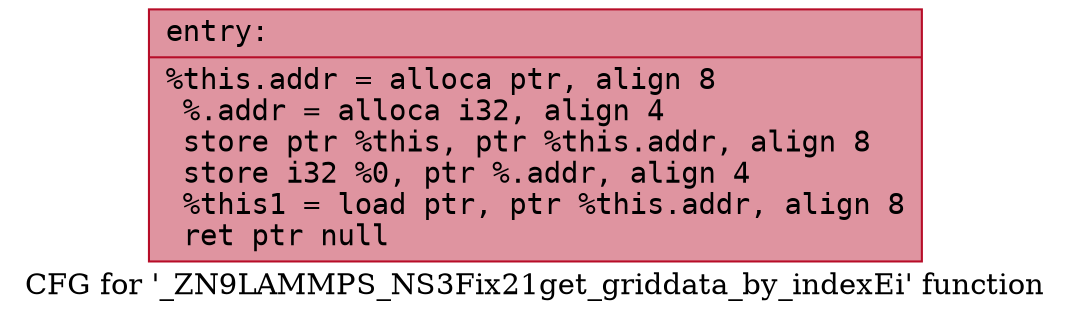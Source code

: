 digraph "CFG for '_ZN9LAMMPS_NS3Fix21get_griddata_by_indexEi' function" {
	label="CFG for '_ZN9LAMMPS_NS3Fix21get_griddata_by_indexEi' function";

	Node0x560f40cb61f0 [shape=record,color="#b70d28ff", style=filled, fillcolor="#b70d2870" fontname="Courier",label="{entry:\l|  %this.addr = alloca ptr, align 8\l  %.addr = alloca i32, align 4\l  store ptr %this, ptr %this.addr, align 8\l  store i32 %0, ptr %.addr, align 4\l  %this1 = load ptr, ptr %this.addr, align 8\l  ret ptr null\l}"];
}
